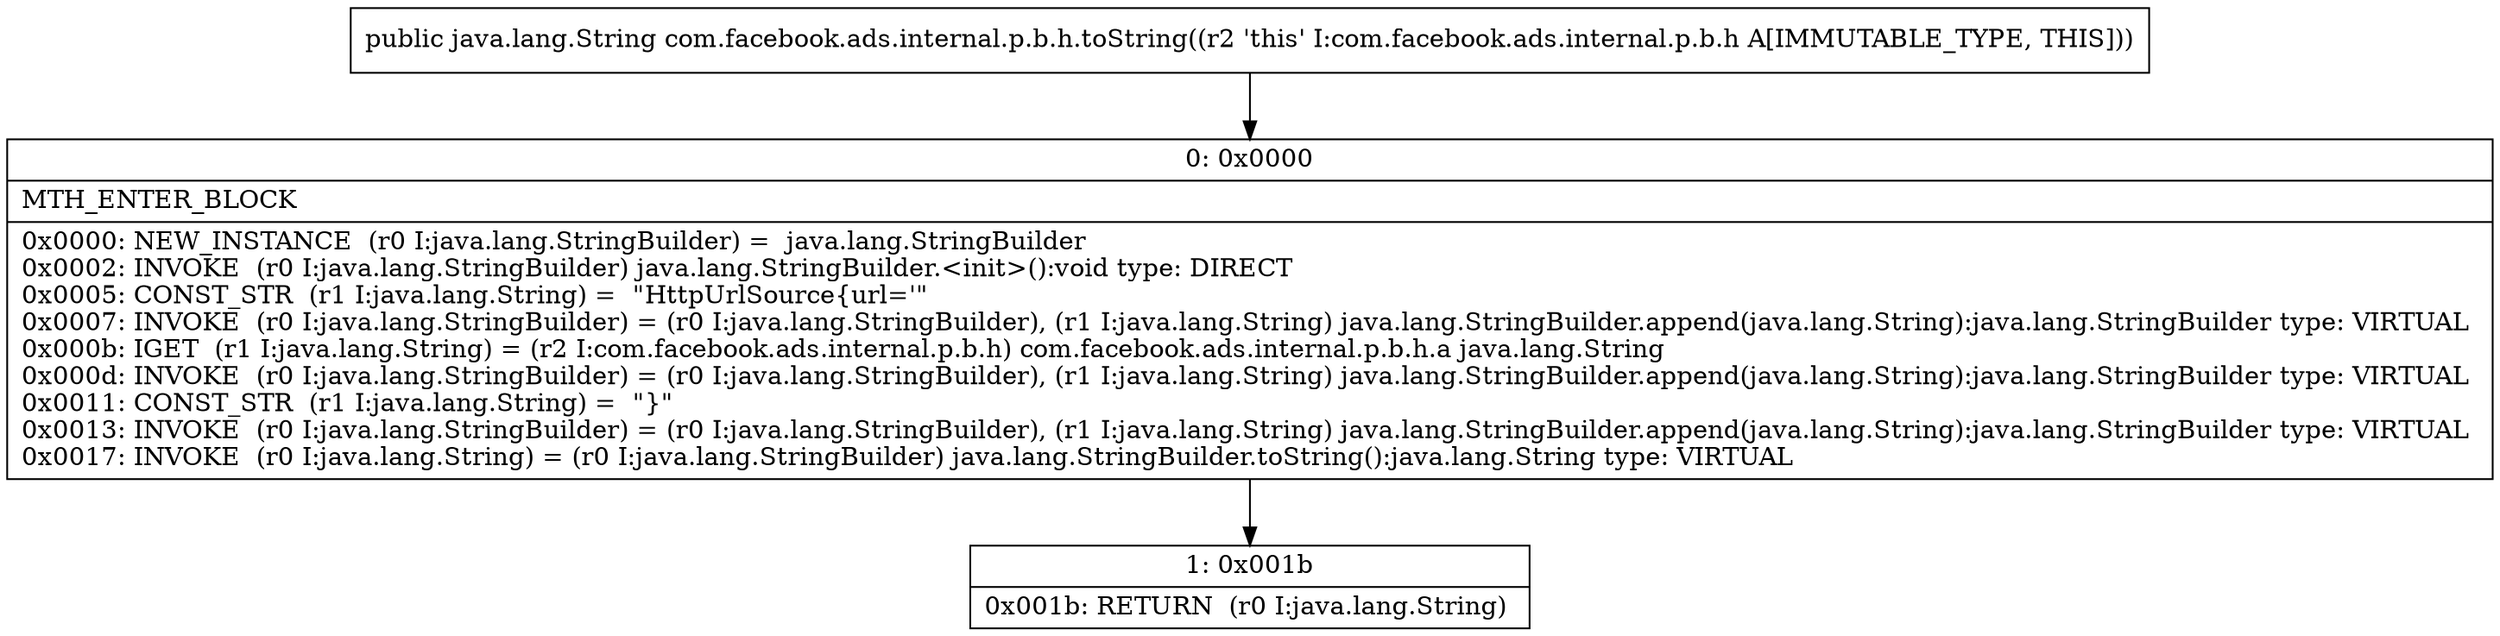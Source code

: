 digraph "CFG forcom.facebook.ads.internal.p.b.h.toString()Ljava\/lang\/String;" {
Node_0 [shape=record,label="{0\:\ 0x0000|MTH_ENTER_BLOCK\l|0x0000: NEW_INSTANCE  (r0 I:java.lang.StringBuilder) =  java.lang.StringBuilder \l0x0002: INVOKE  (r0 I:java.lang.StringBuilder) java.lang.StringBuilder.\<init\>():void type: DIRECT \l0x0005: CONST_STR  (r1 I:java.lang.String) =  \"HttpUrlSource\{url='\" \l0x0007: INVOKE  (r0 I:java.lang.StringBuilder) = (r0 I:java.lang.StringBuilder), (r1 I:java.lang.String) java.lang.StringBuilder.append(java.lang.String):java.lang.StringBuilder type: VIRTUAL \l0x000b: IGET  (r1 I:java.lang.String) = (r2 I:com.facebook.ads.internal.p.b.h) com.facebook.ads.internal.p.b.h.a java.lang.String \l0x000d: INVOKE  (r0 I:java.lang.StringBuilder) = (r0 I:java.lang.StringBuilder), (r1 I:java.lang.String) java.lang.StringBuilder.append(java.lang.String):java.lang.StringBuilder type: VIRTUAL \l0x0011: CONST_STR  (r1 I:java.lang.String) =  \"\}\" \l0x0013: INVOKE  (r0 I:java.lang.StringBuilder) = (r0 I:java.lang.StringBuilder), (r1 I:java.lang.String) java.lang.StringBuilder.append(java.lang.String):java.lang.StringBuilder type: VIRTUAL \l0x0017: INVOKE  (r0 I:java.lang.String) = (r0 I:java.lang.StringBuilder) java.lang.StringBuilder.toString():java.lang.String type: VIRTUAL \l}"];
Node_1 [shape=record,label="{1\:\ 0x001b|0x001b: RETURN  (r0 I:java.lang.String) \l}"];
MethodNode[shape=record,label="{public java.lang.String com.facebook.ads.internal.p.b.h.toString((r2 'this' I:com.facebook.ads.internal.p.b.h A[IMMUTABLE_TYPE, THIS])) }"];
MethodNode -> Node_0;
Node_0 -> Node_1;
}

